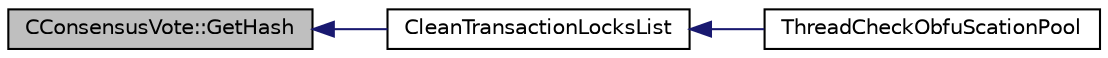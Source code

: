 digraph "CConsensusVote::GetHash"
{
  edge [fontname="Helvetica",fontsize="10",labelfontname="Helvetica",labelfontsize="10"];
  node [fontname="Helvetica",fontsize="10",shape=record];
  rankdir="LR";
  Node1 [label="CConsensusVote::GetHash",height=0.2,width=0.4,color="black", fillcolor="grey75", style="filled", fontcolor="black"];
  Node1 -> Node2 [dir="back",color="midnightblue",fontsize="10",style="solid",fontname="Helvetica"];
  Node2 [label="CleanTransactionLocksList",height=0.2,width=0.4,color="black", fillcolor="white", style="filled",URL="$swifttx_8h.html#afede7ddd9c324103f27d52a2a3b75b1c"];
  Node2 -> Node3 [dir="back",color="midnightblue",fontsize="10",style="solid",fontname="Helvetica"];
  Node3 [label="ThreadCheckObfuScationPool",height=0.2,width=0.4,color="black", fillcolor="white", style="filled",URL="$obfuscation_8h.html#a3f96a5ca9c6735e5bfac77582f0af321"];
}
